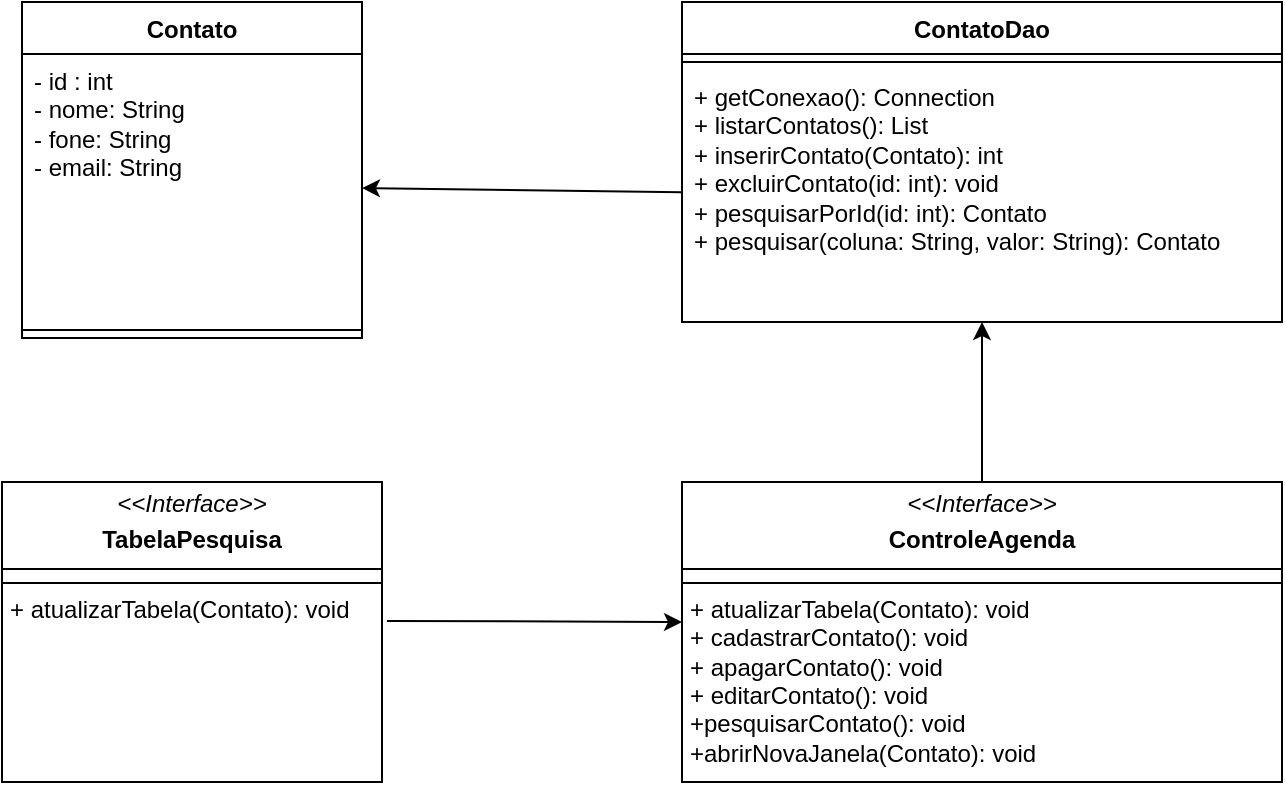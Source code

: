 <mxfile version="24.6.4" type="github">
  <diagram name="Page-1" id="58cdce13-f638-feb5-8d6f-7d28b1aa9fa0">
    <mxGraphModel dx="844" dy="455" grid="1" gridSize="10" guides="1" tooltips="1" connect="1" arrows="1" fold="1" page="1" pageScale="1" pageWidth="1100" pageHeight="850" background="none" math="0" shadow="0">
      <root>
        <mxCell id="0" />
        <mxCell id="1" parent="0" />
        <mxCell id="qb2lp7YbMdCb1WajKaMo-1" value="Contato" style="swimlane;fontStyle=1;align=center;verticalAlign=top;childLayout=stackLayout;horizontal=1;startSize=26;horizontalStack=0;resizeParent=1;resizeParentMax=0;resizeLast=0;collapsible=1;marginBottom=0;whiteSpace=wrap;html=1;" vertex="1" parent="1">
          <mxGeometry x="190" y="80" width="170" height="168" as="geometry" />
        </mxCell>
        <mxCell id="qb2lp7YbMdCb1WajKaMo-2" value="&lt;div&gt;- id : int&lt;/div&gt;&lt;div&gt;- nome: String&lt;/div&gt;&lt;div&gt;- fone: String&lt;/div&gt;&lt;div&gt;- email: String&lt;br&gt;&lt;/div&gt;" style="text;strokeColor=none;fillColor=none;align=left;verticalAlign=top;spacingLeft=4;spacingRight=4;overflow=hidden;rotatable=0;points=[[0,0.5],[1,0.5]];portConstraint=eastwest;whiteSpace=wrap;html=1;" vertex="1" parent="qb2lp7YbMdCb1WajKaMo-1">
          <mxGeometry y="26" width="170" height="134" as="geometry" />
        </mxCell>
        <mxCell id="qb2lp7YbMdCb1WajKaMo-3" value="" style="line;strokeWidth=1;fillColor=none;align=left;verticalAlign=middle;spacingTop=-1;spacingLeft=3;spacingRight=3;rotatable=0;labelPosition=right;points=[];portConstraint=eastwest;strokeColor=inherit;" vertex="1" parent="qb2lp7YbMdCb1WajKaMo-1">
          <mxGeometry y="160" width="170" height="8" as="geometry" />
        </mxCell>
        <mxCell id="qb2lp7YbMdCb1WajKaMo-8" value="ContatoDao" style="swimlane;fontStyle=1;align=center;verticalAlign=top;childLayout=stackLayout;horizontal=1;startSize=26;horizontalStack=0;resizeParent=1;resizeParentMax=0;resizeLast=0;collapsible=1;marginBottom=0;whiteSpace=wrap;html=1;" vertex="1" parent="1">
          <mxGeometry x="520" y="80" width="300" height="160" as="geometry" />
        </mxCell>
        <mxCell id="qb2lp7YbMdCb1WajKaMo-10" value="" style="line;strokeWidth=1;fillColor=none;align=left;verticalAlign=middle;spacingTop=-1;spacingLeft=3;spacingRight=3;rotatable=0;labelPosition=right;points=[];portConstraint=eastwest;strokeColor=inherit;" vertex="1" parent="qb2lp7YbMdCb1WajKaMo-8">
          <mxGeometry y="26" width="300" height="8" as="geometry" />
        </mxCell>
        <mxCell id="qb2lp7YbMdCb1WajKaMo-11" value="&lt;div&gt;+ getConexao(): Connection&lt;/div&gt;&lt;div&gt;+ listarContatos(): List&lt;/div&gt;&lt;div&gt;+ inserirContato(Contato): int&lt;/div&gt;&lt;div&gt;+ excluirContato(id: int): void&lt;/div&gt;&lt;div&gt;+ pesquisarPorId(id: int): Contato&lt;/div&gt;&lt;div&gt;+ pesquisar(coluna: String, valor: String): Contato&lt;br&gt;&lt;/div&gt;" style="text;strokeColor=none;fillColor=none;align=left;verticalAlign=top;spacingLeft=4;spacingRight=4;overflow=hidden;rotatable=0;points=[[0,0.5],[1,0.5]];portConstraint=eastwest;whiteSpace=wrap;html=1;" vertex="1" parent="qb2lp7YbMdCb1WajKaMo-8">
          <mxGeometry y="34" width="300" height="126" as="geometry" />
        </mxCell>
        <mxCell id="qb2lp7YbMdCb1WajKaMo-16" value="&lt;p style=&quot;margin:0px;margin-top:4px;text-align:center;&quot;&gt;&lt;i&gt;&amp;lt;&amp;lt;Interface&amp;gt;&amp;gt;&lt;/i&gt;&lt;b&gt;&lt;br&gt;&lt;/b&gt;&lt;/p&gt;&lt;p style=&quot;margin:0px;margin-top:4px;text-align:center;&quot;&gt;&lt;b&gt;TabelaPesquisa&lt;/b&gt;&lt;br&gt;&lt;/p&gt;&lt;hr size=&quot;1&quot; style=&quot;border-style:solid;&quot;&gt;&lt;hr size=&quot;1&quot; style=&quot;border-style:solid;&quot;&gt;&lt;p style=&quot;margin:0px;margin-left:4px;&quot;&gt;+ atualizarTabela(Contato): void&lt;br&gt;&lt;/p&gt;" style="verticalAlign=top;align=left;overflow=fill;html=1;whiteSpace=wrap;" vertex="1" parent="1">
          <mxGeometry x="180" y="320" width="190" height="150" as="geometry" />
        </mxCell>
        <mxCell id="qb2lp7YbMdCb1WajKaMo-17" value="&lt;p style=&quot;margin:0px;margin-top:4px;text-align:center;&quot;&gt;&lt;i&gt;&amp;lt;&amp;lt;Interface&amp;gt;&amp;gt;&lt;/i&gt;&lt;/p&gt;&lt;p style=&quot;margin:0px;margin-top:4px;text-align:center;&quot;&gt;&lt;b&gt;ControleAgenda&lt;/b&gt;&lt;br&gt;&lt;/p&gt;&lt;hr size=&quot;1&quot; style=&quot;border-style:solid;&quot;&gt;&lt;hr size=&quot;1&quot; style=&quot;border-style:solid;&quot;&gt;&lt;p style=&quot;margin:0px;margin-left:4px;&quot;&gt;+ atualizarTabela(Contato): void&lt;br&gt;+ cadastrarContato(): void&lt;/p&gt;&lt;p style=&quot;margin:0px;margin-left:4px;&quot;&gt;+ apagarContato(): void&lt;br&gt;&lt;/p&gt;&lt;p style=&quot;margin:0px;margin-left:4px;&quot;&gt;+ editarContato(): void&lt;/p&gt;&lt;p style=&quot;margin:0px;margin-left:4px;&quot;&gt;+pesquisarContato(): void&lt;/p&gt;&lt;p style=&quot;margin:0px;margin-left:4px;&quot;&gt;+abrirNovaJanela(Contato): void&lt;br&gt;&lt;/p&gt;&lt;p style=&quot;margin:0px;margin-left:4px;&quot;&gt;&lt;br&gt;&lt;/p&gt;" style="verticalAlign=top;align=left;overflow=fill;html=1;whiteSpace=wrap;" vertex="1" parent="1">
          <mxGeometry x="520" y="320" width="300" height="150" as="geometry" />
        </mxCell>
        <mxCell id="qb2lp7YbMdCb1WajKaMo-18" value="" style="endArrow=classic;html=1;rounded=0;entryX=1;entryY=0.5;entryDx=0;entryDy=0;" edge="1" parent="1" source="qb2lp7YbMdCb1WajKaMo-11" target="qb2lp7YbMdCb1WajKaMo-2">
          <mxGeometry width="50" height="50" relative="1" as="geometry">
            <mxPoint x="520" y="230" as="sourcePoint" />
            <mxPoint x="360" y="157" as="targetPoint" />
          </mxGeometry>
        </mxCell>
        <mxCell id="qb2lp7YbMdCb1WajKaMo-19" value="" style="endArrow=classic;html=1;rounded=0;exitX=0.5;exitY=0;exitDx=0;exitDy=0;" edge="1" parent="1" source="qb2lp7YbMdCb1WajKaMo-17">
          <mxGeometry width="50" height="50" relative="1" as="geometry">
            <mxPoint x="620" y="290" as="sourcePoint" />
            <mxPoint x="670" y="240" as="targetPoint" />
          </mxGeometry>
        </mxCell>
        <mxCell id="qb2lp7YbMdCb1WajKaMo-20" value="" style="endArrow=classic;html=1;rounded=0;exitX=1.013;exitY=0.463;exitDx=0;exitDy=0;exitPerimeter=0;" edge="1" parent="1" source="qb2lp7YbMdCb1WajKaMo-16">
          <mxGeometry width="50" height="50" relative="1" as="geometry">
            <mxPoint x="470" y="440" as="sourcePoint" />
            <mxPoint x="520" y="390" as="targetPoint" />
          </mxGeometry>
        </mxCell>
      </root>
    </mxGraphModel>
  </diagram>
</mxfile>
